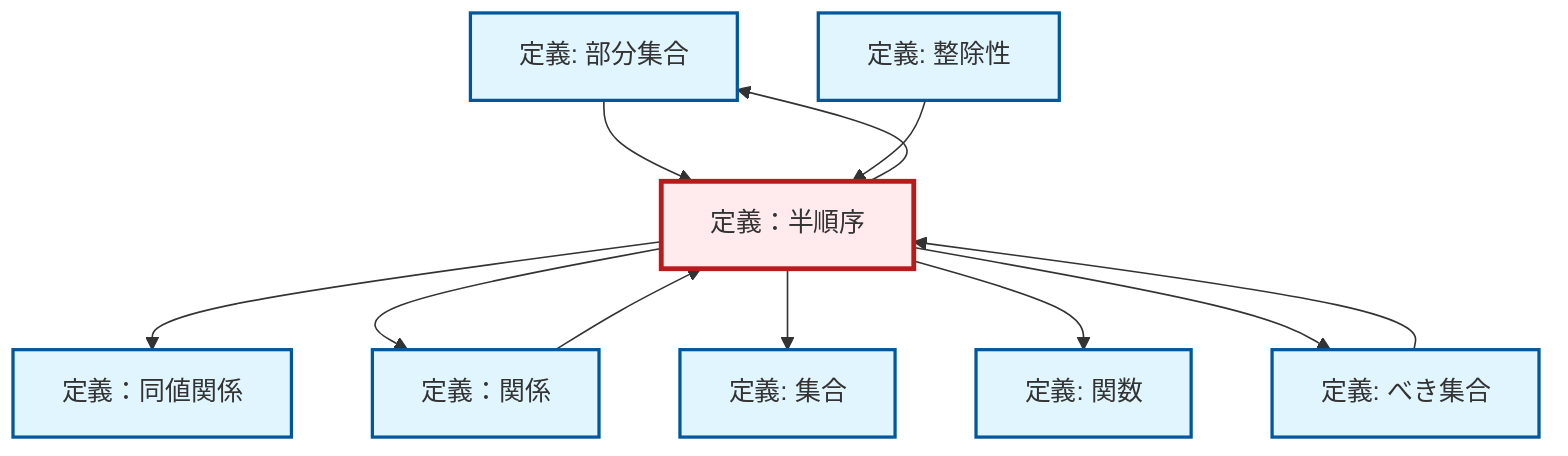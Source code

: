 graph TD
    classDef definition fill:#e1f5fe,stroke:#01579b,stroke-width:2px
    classDef theorem fill:#f3e5f5,stroke:#4a148c,stroke-width:2px
    classDef axiom fill:#fff3e0,stroke:#e65100,stroke-width:2px
    classDef example fill:#e8f5e9,stroke:#1b5e20,stroke-width:2px
    classDef current fill:#ffebee,stroke:#b71c1c,stroke-width:3px
    def-subset["定義: 部分集合"]:::definition
    def-power-set["定義: べき集合"]:::definition
    def-relation["定義：関係"]:::definition
    def-divisibility["定義: 整除性"]:::definition
    def-partial-order["定義：半順序"]:::definition
    def-set["定義: 集合"]:::definition
    def-function["定義: 関数"]:::definition
    def-equivalence-relation["定義：同値関係"]:::definition
    def-partial-order --> def-equivalence-relation
    def-partial-order --> def-relation
    def-subset --> def-partial-order
    def-partial-order --> def-subset
    def-relation --> def-partial-order
    def-power-set --> def-partial-order
    def-partial-order --> def-set
    def-divisibility --> def-partial-order
    def-partial-order --> def-function
    def-partial-order --> def-power-set
    class def-partial-order current